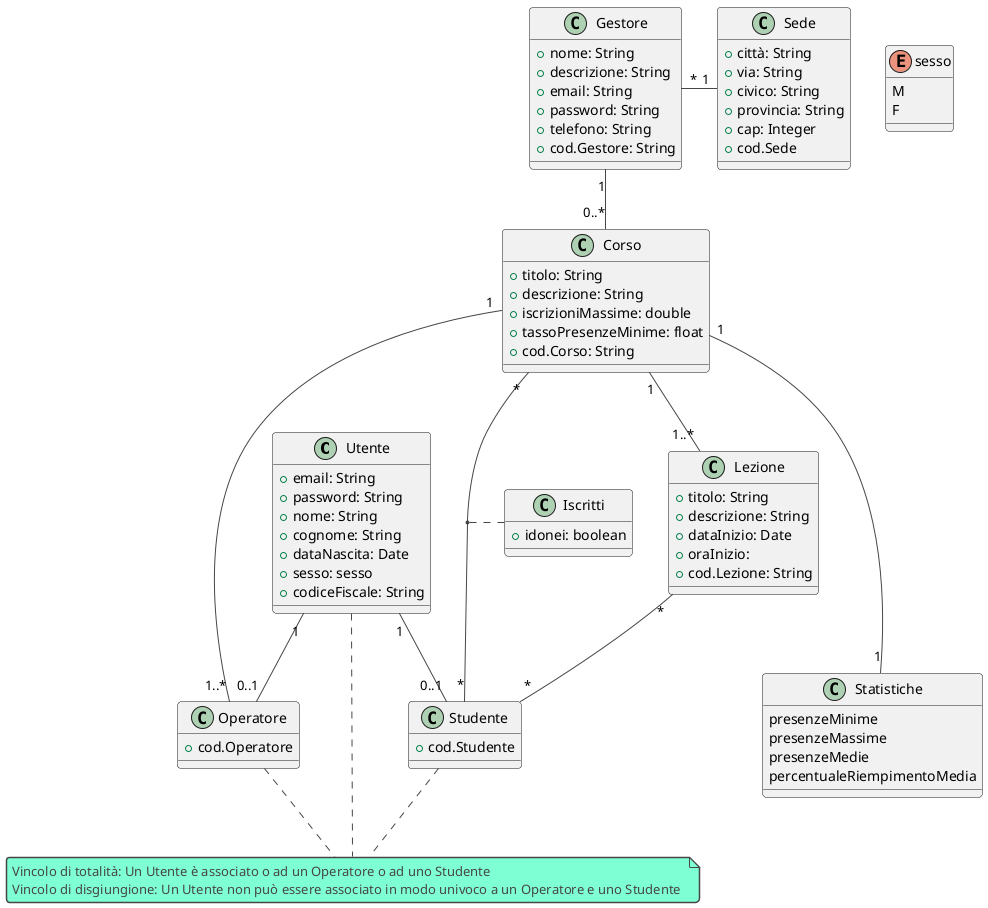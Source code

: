 @startuml
'https://plantuml.com/class-diagram
!theme vibrant
class Utente{
  +email: String
  +password: String
  +nome: String
  +cognome: String
  +dataNascita: Date
  +sesso: sesso
  +codiceFiscale: String
}
note "Vincolo di totalità: Un Utente è associato o ad un Operatore o ad uno Studente\nVincolo di disgiungione: Un Utente non può essere associato in modo univoco a un Operatore e uno Studente " as N1
Utente ... N1
Operatore .. N1
Studente .. N1
class Sede {
  +città: String
  +via: String
  +civico: String
  +provincia: String
  +cap: Integer
  +cod.Sede
}
class Gestore {
  +nome: String
  +descrizione: String
  +email: String
  +password: String
  +telefono: String
  +cod.Gestore: String
}
Gestore "*" - "1" Sede
class Operatore{

  +cod.Operatore
}
class Studente{
  +cod.Studente
}
enum sesso{
M
F
}
Utente "1" -- "0..1" Operatore
Utente "1" -- "0..1" Studente
Gestore "1" -- "0..*" Corso
Corso "*" -- "*" Studente
Corso "1" - "1..*" Operatore
class Corso{
  +titolo: String
  +descrizione: String
  +iscrizioniMassime: double
  +tassoPresenzeMinime: float
  +cod.Corso: String
}
class Lezione{
  +titolo: String
  +descrizione: String
  +dataInizio: Date
  +oraInizio:
  +cod.Lezione: String
}
Corso "1" -- "1..*" Lezione
(Corso, Studente) .. Iscritti
Lezione "*" -- "*" Studente
class Iscritti{
+idonei: boolean
}
class Statistiche{
  presenzeMinime
  presenzeMassime
  presenzeMedie
  percentualeRiempimentoMedia
}
Corso "1" --- "1" Statistiche
@enduml